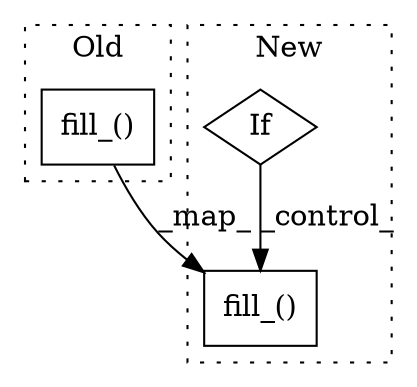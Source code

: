 digraph G {
subgraph cluster0 {
1 [label="fill_()" a="75" s="6969,6990" l="20,1" shape="box"];
label = "Old";
style="dotted";
}
subgraph cluster1 {
2 [label="fill_()" a="75" s="6873,6894" l="20,1" shape="box"];
3 [label="If" a="96" s="6828,6851" l="3,22" shape="diamond"];
label = "New";
style="dotted";
}
1 -> 2 [label="_map_"];
3 -> 2 [label="_control_"];
}